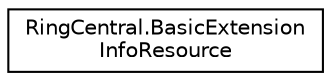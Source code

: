 digraph "Graphical Class Hierarchy"
{
 // LATEX_PDF_SIZE
  edge [fontname="Helvetica",fontsize="10",labelfontname="Helvetica",labelfontsize="10"];
  node [fontname="Helvetica",fontsize="10",shape=record];
  rankdir="LR";
  Node0 [label="RingCentral.BasicExtension\lInfoResource",height=0.2,width=0.4,color="black", fillcolor="white", style="filled",URL="$classRingCentral_1_1BasicExtensionInfoResource.html",tooltip=" "];
}
